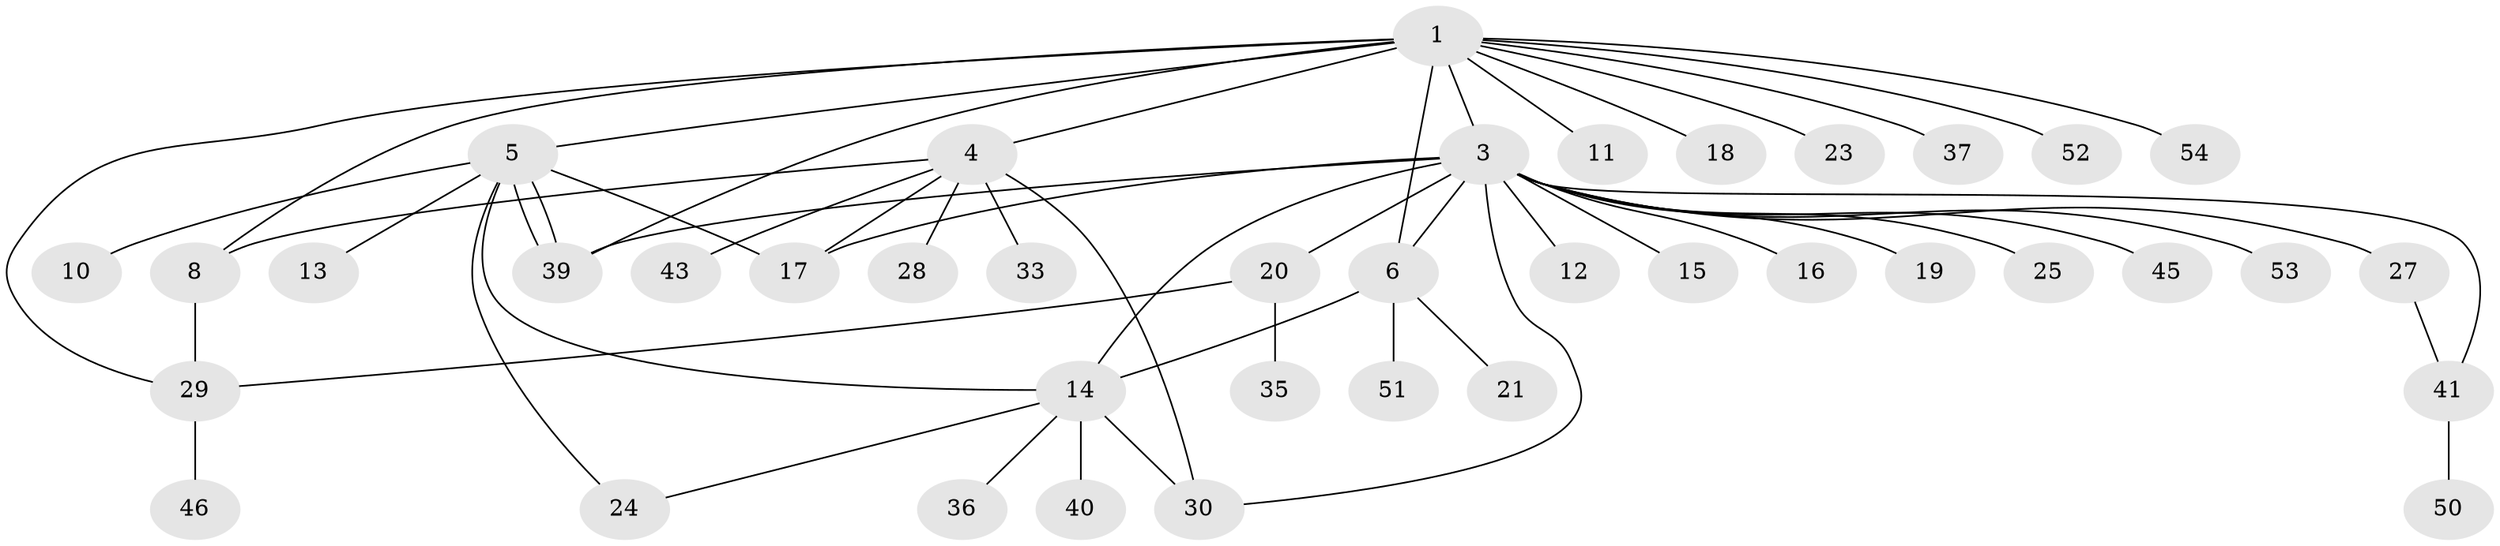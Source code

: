 // original degree distribution, {4: 0.09259259259259259, 14: 0.018518518518518517, 11: 0.037037037037037035, 3: 0.1111111111111111, 9: 0.037037037037037035, 2: 0.1111111111111111, 5: 0.037037037037037035, 1: 0.5370370370370371, 7: 0.018518518518518517}
// Generated by graph-tools (version 1.1) at 2025/11/02/27/25 16:11:14]
// undirected, 40 vertices, 54 edges
graph export_dot {
graph [start="1"]
  node [color=gray90,style=filled];
  1 [super="+2"];
  3 [super="+7"];
  4 [super="+22"];
  5 [super="+26"];
  6 [super="+9"];
  8 [super="+31"];
  10;
  11;
  12;
  13;
  14 [super="+32"];
  15;
  16;
  17 [super="+42"];
  18;
  19;
  20;
  21;
  23;
  24 [super="+47"];
  25;
  27 [super="+38"];
  28 [super="+44"];
  29 [super="+49"];
  30 [super="+34"];
  33;
  35;
  36;
  37;
  39;
  40;
  41 [super="+48"];
  43;
  45;
  46;
  50;
  51;
  52;
  53;
  54;
  1 -- 4 [weight=2];
  1 -- 18;
  1 -- 52;
  1 -- 3;
  1 -- 5;
  1 -- 37;
  1 -- 39;
  1 -- 8;
  1 -- 11;
  1 -- 23;
  1 -- 54;
  1 -- 29;
  1 -- 6;
  3 -- 6;
  3 -- 12 [weight=2];
  3 -- 19;
  3 -- 20;
  3 -- 25;
  3 -- 27 [weight=2];
  3 -- 45;
  3 -- 53;
  3 -- 39;
  3 -- 41;
  3 -- 14;
  3 -- 15;
  3 -- 16;
  3 -- 17;
  3 -- 30;
  4 -- 33;
  4 -- 8;
  4 -- 43;
  4 -- 28;
  4 -- 30;
  4 -- 17;
  5 -- 10;
  5 -- 13;
  5 -- 17;
  5 -- 24;
  5 -- 39;
  5 -- 39;
  5 -- 14;
  6 -- 51;
  6 -- 21;
  6 -- 14;
  8 -- 29;
  14 -- 24;
  14 -- 36;
  14 -- 40;
  14 -- 30;
  20 -- 29;
  20 -- 35;
  27 -- 41;
  29 -- 46;
  41 -- 50;
}
